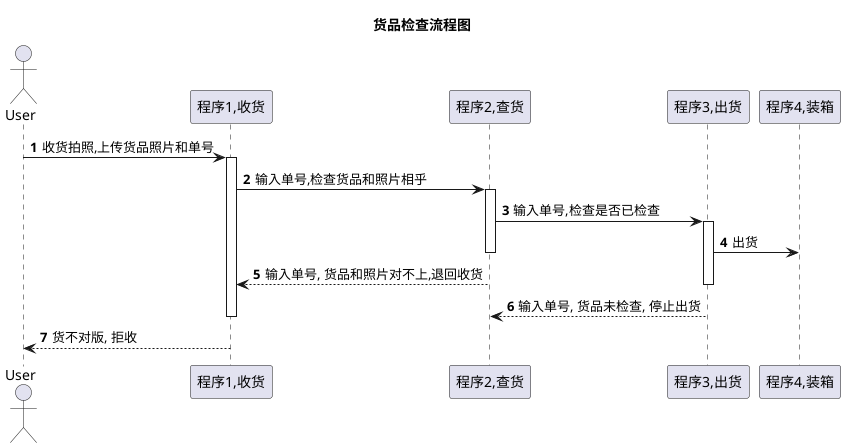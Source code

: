 @startuml
/'https://blog.csdn.net/hollis_chuang/article/details/120582502'/
title 货品检查流程图

actor User as user
participant "程序1,收货" as step_one
participant "程序2,查货" as step_two
participant "程序3,出货" as step_three
participant "程序4,装箱" as step_four


autonumber
user->step_one:收货拍照,上传货品照片和单号
activate step_one
step_one->step_two:输入单号,检查货品和照片相乎
activate step_two
step_two->step_three:输入单号,检查是否已检查
activate step_three
step_three->step_four:出货
deactivate step_two
step_two --> step_one:输入单号, 货品和照片对不上,退回收货
deactivate step_three
step_three --> step_two:输入单号, 货品未检查, 停止出货
deactivate step_one
step_one --> user:货不对版, 拒收
deactivate step_four



@enduml
